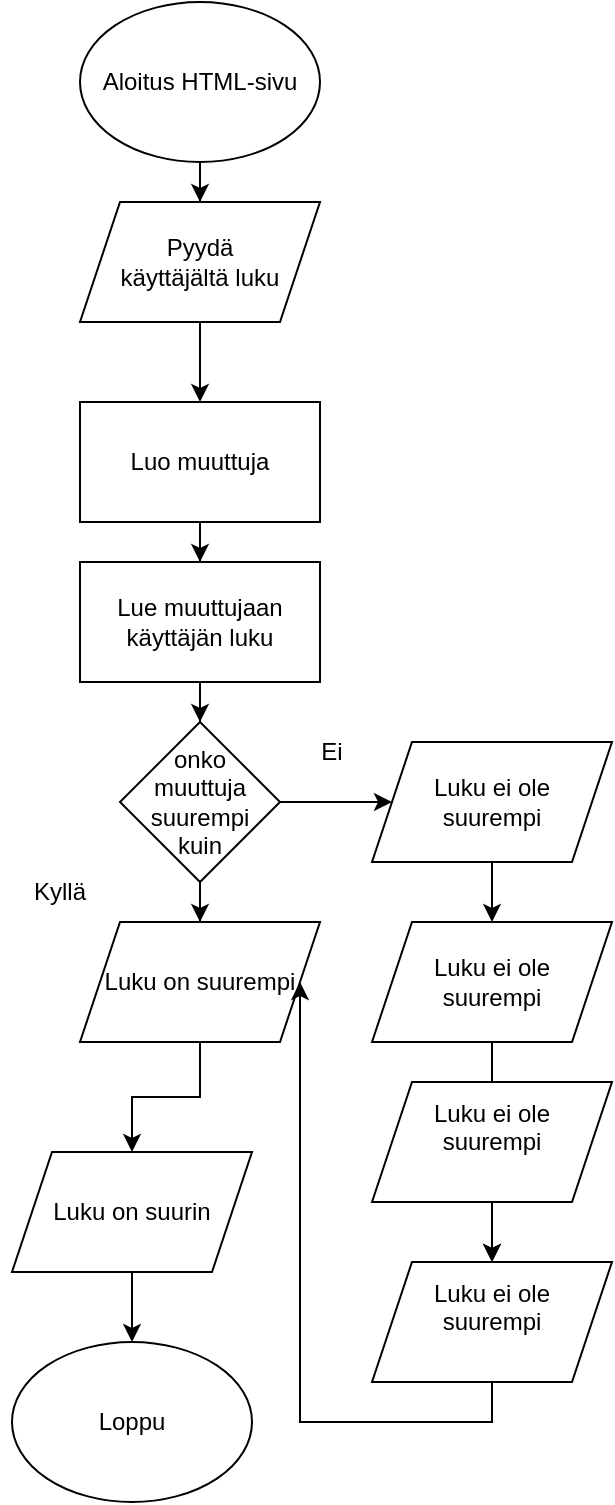 <mxfile version="21.8.2" type="github">
  <diagram name="Sivu-1" id="TmIAtOk3crAeCe-g3cgf">
    <mxGraphModel dx="1434" dy="774" grid="1" gridSize="10" guides="1" tooltips="1" connect="1" arrows="1" fold="1" page="1" pageScale="1" pageWidth="827" pageHeight="1169" math="0" shadow="0">
      <root>
        <mxCell id="0" />
        <mxCell id="1" parent="0" />
        <mxCell id="ah7CXlkJqXyO-MuXlfqT-5" value="" style="edgeStyle=orthogonalEdgeStyle;rounded=0;orthogonalLoop=1;jettySize=auto;html=1;" edge="1" parent="1" source="ah7CXlkJqXyO-MuXlfqT-1" target="ah7CXlkJqXyO-MuXlfqT-2">
          <mxGeometry relative="1" as="geometry" />
        </mxCell>
        <mxCell id="ah7CXlkJqXyO-MuXlfqT-1" value="Aloitus HTML-sivu" style="ellipse;whiteSpace=wrap;html=1;" vertex="1" parent="1">
          <mxGeometry x="354" y="10" width="120" height="80" as="geometry" />
        </mxCell>
        <mxCell id="ah7CXlkJqXyO-MuXlfqT-6" value="" style="edgeStyle=orthogonalEdgeStyle;rounded=0;orthogonalLoop=1;jettySize=auto;html=1;" edge="1" parent="1" source="ah7CXlkJqXyO-MuXlfqT-2" target="ah7CXlkJqXyO-MuXlfqT-3">
          <mxGeometry relative="1" as="geometry" />
        </mxCell>
        <mxCell id="ah7CXlkJqXyO-MuXlfqT-2" value="Pyydä&#xa;käyttäjältä luku" style="shape=parallelogram;perimeter=parallelogramPerimeter;whiteSpace=wrap;html=1;fixedSize=1;" vertex="1" parent="1">
          <mxGeometry x="354" y="110" width="120" height="60" as="geometry" />
        </mxCell>
        <mxCell id="ah7CXlkJqXyO-MuXlfqT-7" value="" style="edgeStyle=orthogonalEdgeStyle;rounded=0;orthogonalLoop=1;jettySize=auto;html=1;" edge="1" parent="1" source="ah7CXlkJqXyO-MuXlfqT-3" target="ah7CXlkJqXyO-MuXlfqT-4">
          <mxGeometry relative="1" as="geometry" />
        </mxCell>
        <mxCell id="ah7CXlkJqXyO-MuXlfqT-3" value="Luo muuttuja" style="rounded=0;whiteSpace=wrap;html=1;" vertex="1" parent="1">
          <mxGeometry x="354" y="210" width="120" height="60" as="geometry" />
        </mxCell>
        <mxCell id="ah7CXlkJqXyO-MuXlfqT-9" value="" style="edgeStyle=orthogonalEdgeStyle;rounded=0;orthogonalLoop=1;jettySize=auto;html=1;" edge="1" parent="1" source="ah7CXlkJqXyO-MuXlfqT-4" target="ah7CXlkJqXyO-MuXlfqT-8">
          <mxGeometry relative="1" as="geometry" />
        </mxCell>
        <mxCell id="ah7CXlkJqXyO-MuXlfqT-4" value="Lue muuttujaan&#xa;käyttäjän luku" style="rounded=0;whiteSpace=wrap;html=1;" vertex="1" parent="1">
          <mxGeometry x="354" y="290" width="120" height="60" as="geometry" />
        </mxCell>
        <mxCell id="ah7CXlkJqXyO-MuXlfqT-12" value="" style="edgeStyle=orthogonalEdgeStyle;rounded=0;orthogonalLoop=1;jettySize=auto;html=1;" edge="1" parent="1" source="ah7CXlkJqXyO-MuXlfqT-8">
          <mxGeometry relative="1" as="geometry">
            <mxPoint x="510" y="410" as="targetPoint" />
          </mxGeometry>
        </mxCell>
        <mxCell id="ah7CXlkJqXyO-MuXlfqT-15" value="" style="edgeStyle=orthogonalEdgeStyle;rounded=0;orthogonalLoop=1;jettySize=auto;html=1;" edge="1" parent="1" source="ah7CXlkJqXyO-MuXlfqT-8" target="ah7CXlkJqXyO-MuXlfqT-14">
          <mxGeometry relative="1" as="geometry" />
        </mxCell>
        <mxCell id="ah7CXlkJqXyO-MuXlfqT-8" value="onko&lt;br&gt;&lt;div&gt;muuttuja&lt;/div&gt;&lt;div&gt;suurempi&lt;/div&gt;&lt;div&gt;kuin&lt;br&gt;&lt;/div&gt;" style="rhombus;whiteSpace=wrap;html=1;" vertex="1" parent="1">
          <mxGeometry x="374" y="370" width="80" height="80" as="geometry" />
        </mxCell>
        <mxCell id="ah7CXlkJqXyO-MuXlfqT-10" value="Loppu" style="ellipse;whiteSpace=wrap;html=1;" vertex="1" parent="1">
          <mxGeometry x="320" y="680" width="120" height="80" as="geometry" />
        </mxCell>
        <mxCell id="ah7CXlkJqXyO-MuXlfqT-22" value="" style="edgeStyle=orthogonalEdgeStyle;rounded=0;orthogonalLoop=1;jettySize=auto;html=1;" edge="1" parent="1" source="ah7CXlkJqXyO-MuXlfqT-13" target="ah7CXlkJqXyO-MuXlfqT-10">
          <mxGeometry relative="1" as="geometry" />
        </mxCell>
        <mxCell id="ah7CXlkJqXyO-MuXlfqT-13" value="Luku on suurin" style="shape=parallelogram;perimeter=parallelogramPerimeter;whiteSpace=wrap;html=1;fixedSize=1;" vertex="1" parent="1">
          <mxGeometry x="320" y="585" width="120" height="60" as="geometry" />
        </mxCell>
        <mxCell id="ah7CXlkJqXyO-MuXlfqT-21" value="" style="edgeStyle=orthogonalEdgeStyle;rounded=0;orthogonalLoop=1;jettySize=auto;html=1;" edge="1" parent="1" source="ah7CXlkJqXyO-MuXlfqT-14" target="ah7CXlkJqXyO-MuXlfqT-13">
          <mxGeometry relative="1" as="geometry" />
        </mxCell>
        <mxCell id="ah7CXlkJqXyO-MuXlfqT-14" value="Luku on suurempi" style="shape=parallelogram;perimeter=parallelogramPerimeter;whiteSpace=wrap;html=1;fixedSize=1;" vertex="1" parent="1">
          <mxGeometry x="354" y="470" width="120" height="60" as="geometry" />
        </mxCell>
        <mxCell id="ah7CXlkJqXyO-MuXlfqT-16" value="Ei" style="text;html=1;strokeColor=none;fillColor=none;align=center;verticalAlign=middle;whiteSpace=wrap;rounded=0;" vertex="1" parent="1">
          <mxGeometry x="450" y="370" width="60" height="30" as="geometry" />
        </mxCell>
        <mxCell id="ah7CXlkJqXyO-MuXlfqT-17" value="Kyllä" style="text;html=1;strokeColor=none;fillColor=none;align=center;verticalAlign=middle;whiteSpace=wrap;rounded=0;" vertex="1" parent="1">
          <mxGeometry x="314" y="440" width="60" height="30" as="geometry" />
        </mxCell>
        <mxCell id="ah7CXlkJqXyO-MuXlfqT-20" value="" style="edgeStyle=orthogonalEdgeStyle;rounded=0;orthogonalLoop=1;jettySize=auto;html=1;" edge="1" parent="1" source="ah7CXlkJqXyO-MuXlfqT-18" target="ah7CXlkJqXyO-MuXlfqT-19">
          <mxGeometry relative="1" as="geometry" />
        </mxCell>
        <mxCell id="ah7CXlkJqXyO-MuXlfqT-18" value="&lt;div&gt;Luku ei ole&lt;/div&gt;&lt;div&gt;suurempi&lt;br&gt;&lt;/div&gt;" style="shape=parallelogram;perimeter=parallelogramPerimeter;whiteSpace=wrap;html=1;fixedSize=1;" vertex="1" parent="1">
          <mxGeometry x="500" y="380" width="120" height="60" as="geometry" />
        </mxCell>
        <mxCell id="ah7CXlkJqXyO-MuXlfqT-26" value="" style="edgeStyle=orthogonalEdgeStyle;rounded=0;orthogonalLoop=1;jettySize=auto;html=1;" edge="1" parent="1" source="ah7CXlkJqXyO-MuXlfqT-19" target="ah7CXlkJqXyO-MuXlfqT-25">
          <mxGeometry relative="1" as="geometry" />
        </mxCell>
        <mxCell id="ah7CXlkJqXyO-MuXlfqT-19" value="&lt;div&gt;Luku ei ole&lt;/div&gt;&lt;div&gt;suurempi&lt;br&gt;&lt;/div&gt;" style="shape=parallelogram;perimeter=parallelogramPerimeter;whiteSpace=wrap;html=1;fixedSize=1;" vertex="1" parent="1">
          <mxGeometry x="500" y="470" width="120" height="60" as="geometry" />
        </mxCell>
        <mxCell id="ah7CXlkJqXyO-MuXlfqT-27" value="" style="edgeStyle=orthogonalEdgeStyle;rounded=0;orthogonalLoop=1;jettySize=auto;html=1;" edge="1" parent="1" source="ah7CXlkJqXyO-MuXlfqT-24" target="ah7CXlkJqXyO-MuXlfqT-25">
          <mxGeometry relative="1" as="geometry" />
        </mxCell>
        <mxCell id="ah7CXlkJqXyO-MuXlfqT-24" value="&#xa;&lt;div&gt;Luku ei ole&lt;/div&gt;&lt;div&gt;suurempi&lt;/div&gt;&#xa;&#xa;" style="shape=parallelogram;perimeter=parallelogramPerimeter;whiteSpace=wrap;html=1;fixedSize=1;" vertex="1" parent="1">
          <mxGeometry x="500" y="550" width="120" height="60" as="geometry" />
        </mxCell>
        <mxCell id="ah7CXlkJqXyO-MuXlfqT-29" style="edgeStyle=orthogonalEdgeStyle;rounded=0;orthogonalLoop=1;jettySize=auto;html=1;exitX=0.5;exitY=1;exitDx=0;exitDy=0;entryX=1;entryY=0.5;entryDx=0;entryDy=0;" edge="1" parent="1" source="ah7CXlkJqXyO-MuXlfqT-25" target="ah7CXlkJqXyO-MuXlfqT-14">
          <mxGeometry relative="1" as="geometry">
            <mxPoint x="480" y="500" as="targetPoint" />
          </mxGeometry>
        </mxCell>
        <mxCell id="ah7CXlkJqXyO-MuXlfqT-25" value="&#xa;&lt;div&gt;Luku ei ole&lt;/div&gt;&lt;div&gt;suurempi&lt;/div&gt;&#xa;&#xa;" style="shape=parallelogram;perimeter=parallelogramPerimeter;whiteSpace=wrap;html=1;fixedSize=1;" vertex="1" parent="1">
          <mxGeometry x="500" y="640" width="120" height="60" as="geometry" />
        </mxCell>
      </root>
    </mxGraphModel>
  </diagram>
</mxfile>
